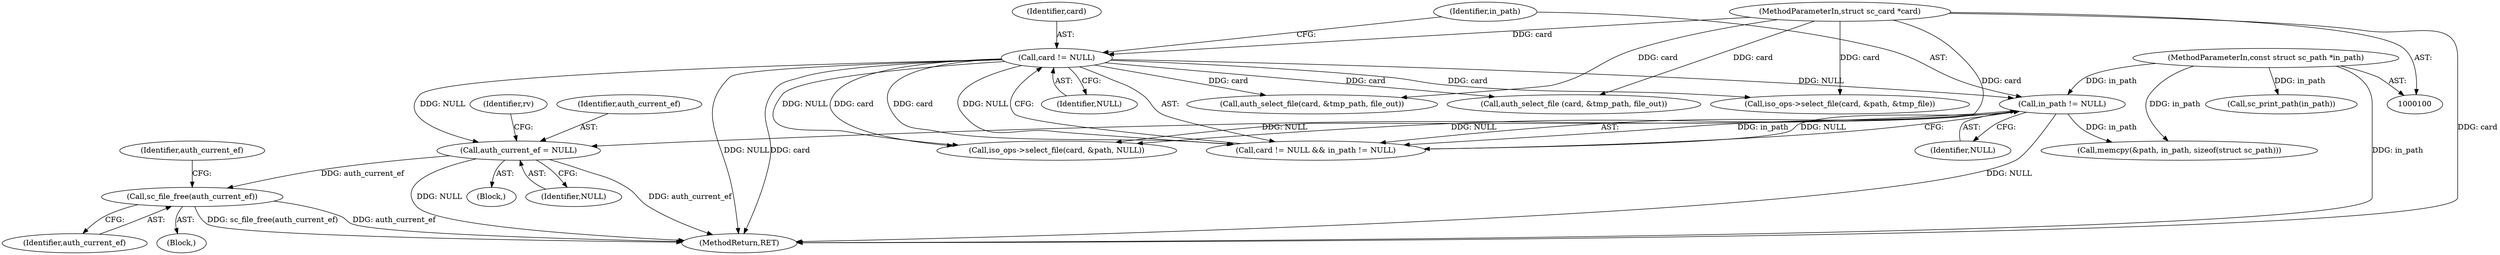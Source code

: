 digraph "0_OpenSC_8fe377e93b4b56060e5bbfb6f3142ceaeca744fa_12@API" {
"1000283" [label="(Call,sc_file_free(auth_current_ef))"];
"1000194" [label="(Call,auth_current_ef = NULL)"];
"1000119" [label="(Call,card != NULL)"];
"1000101" [label="(MethodParameterIn,struct sc_card *card)"];
"1000122" [label="(Call,in_path != NULL)"];
"1000102" [label="(MethodParameterIn,const struct sc_path *in_path)"];
"1000119" [label="(Call,card != NULL)"];
"1000198" [label="(Identifier,rv)"];
"1000199" [label="(Call,iso_ops->select_file(card, &path, &tmp_file))"];
"1000125" [label="(Call,memcpy(&path, in_path, sizeof(struct sc_path)))"];
"1000287" [label="(Identifier,auth_current_ef)"];
"1000570" [label="(MethodReturn,RET)"];
"1000284" [label="(Identifier,auth_current_ef)"];
"1000518" [label="(Call,auth_select_file(card, &tmp_path, file_out))"];
"1000123" [label="(Identifier,in_path)"];
"1000452" [label="(Call,auth_select_file (card, &tmp_path, file_out))"];
"1000195" [label="(Identifier,auth_current_ef)"];
"1000124" [label="(Identifier,NULL)"];
"1000144" [label="(Call,sc_print_path(in_path))"];
"1000282" [label="(Block,)"];
"1000317" [label="(Call,iso_ops->select_file(card, &path, NULL))"];
"1000121" [label="(Identifier,NULL)"];
"1000194" [label="(Call,auth_current_ef = NULL)"];
"1000118" [label="(Call,card != NULL && in_path != NULL)"];
"1000191" [label="(Block,)"];
"1000101" [label="(MethodParameterIn,struct sc_card *card)"];
"1000120" [label="(Identifier,card)"];
"1000283" [label="(Call,sc_file_free(auth_current_ef))"];
"1000102" [label="(MethodParameterIn,const struct sc_path *in_path)"];
"1000196" [label="(Identifier,NULL)"];
"1000122" [label="(Call,in_path != NULL)"];
"1000283" -> "1000282"  [label="AST: "];
"1000283" -> "1000284"  [label="CFG: "];
"1000284" -> "1000283"  [label="AST: "];
"1000287" -> "1000283"  [label="CFG: "];
"1000283" -> "1000570"  [label="DDG: auth_current_ef"];
"1000283" -> "1000570"  [label="DDG: sc_file_free(auth_current_ef)"];
"1000194" -> "1000283"  [label="DDG: auth_current_ef"];
"1000194" -> "1000191"  [label="AST: "];
"1000194" -> "1000196"  [label="CFG: "];
"1000195" -> "1000194"  [label="AST: "];
"1000196" -> "1000194"  [label="AST: "];
"1000198" -> "1000194"  [label="CFG: "];
"1000194" -> "1000570"  [label="DDG: auth_current_ef"];
"1000194" -> "1000570"  [label="DDG: NULL"];
"1000119" -> "1000194"  [label="DDG: NULL"];
"1000122" -> "1000194"  [label="DDG: NULL"];
"1000119" -> "1000118"  [label="AST: "];
"1000119" -> "1000121"  [label="CFG: "];
"1000120" -> "1000119"  [label="AST: "];
"1000121" -> "1000119"  [label="AST: "];
"1000123" -> "1000119"  [label="CFG: "];
"1000118" -> "1000119"  [label="CFG: "];
"1000119" -> "1000570"  [label="DDG: NULL"];
"1000119" -> "1000570"  [label="DDG: card"];
"1000119" -> "1000118"  [label="DDG: card"];
"1000119" -> "1000118"  [label="DDG: NULL"];
"1000101" -> "1000119"  [label="DDG: card"];
"1000119" -> "1000122"  [label="DDG: NULL"];
"1000119" -> "1000199"  [label="DDG: card"];
"1000119" -> "1000317"  [label="DDG: card"];
"1000119" -> "1000317"  [label="DDG: NULL"];
"1000119" -> "1000452"  [label="DDG: card"];
"1000119" -> "1000518"  [label="DDG: card"];
"1000101" -> "1000100"  [label="AST: "];
"1000101" -> "1000570"  [label="DDG: card"];
"1000101" -> "1000199"  [label="DDG: card"];
"1000101" -> "1000317"  [label="DDG: card"];
"1000101" -> "1000452"  [label="DDG: card"];
"1000101" -> "1000518"  [label="DDG: card"];
"1000122" -> "1000118"  [label="AST: "];
"1000122" -> "1000124"  [label="CFG: "];
"1000123" -> "1000122"  [label="AST: "];
"1000124" -> "1000122"  [label="AST: "];
"1000118" -> "1000122"  [label="CFG: "];
"1000122" -> "1000570"  [label="DDG: NULL"];
"1000122" -> "1000118"  [label="DDG: in_path"];
"1000122" -> "1000118"  [label="DDG: NULL"];
"1000102" -> "1000122"  [label="DDG: in_path"];
"1000122" -> "1000125"  [label="DDG: in_path"];
"1000122" -> "1000317"  [label="DDG: NULL"];
"1000102" -> "1000100"  [label="AST: "];
"1000102" -> "1000570"  [label="DDG: in_path"];
"1000102" -> "1000125"  [label="DDG: in_path"];
"1000102" -> "1000144"  [label="DDG: in_path"];
}
